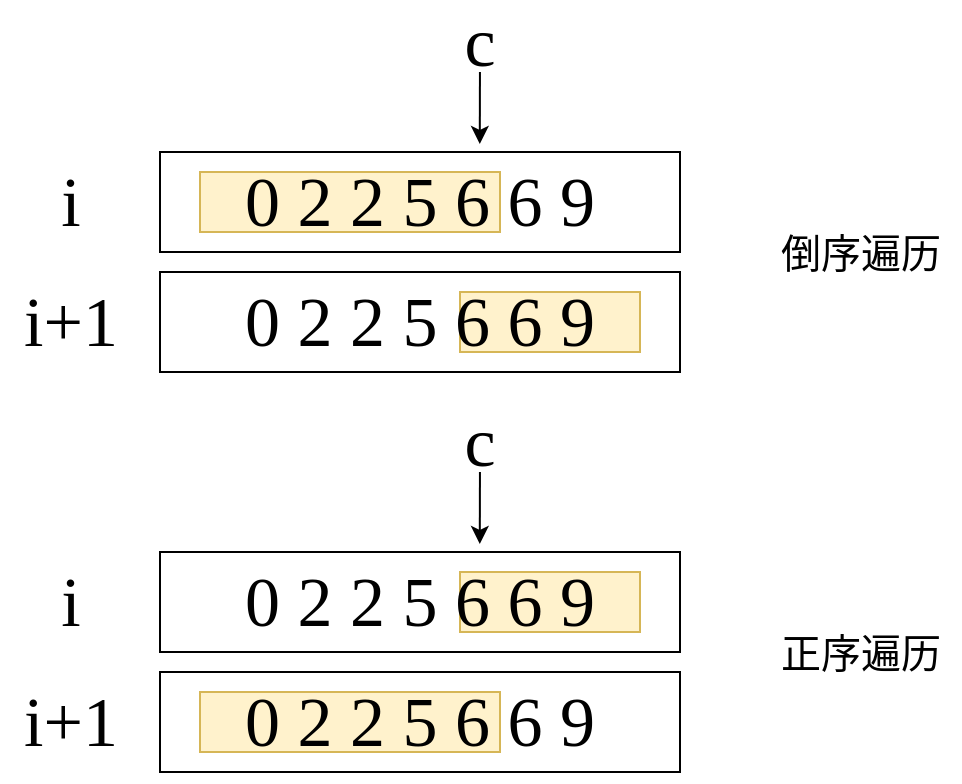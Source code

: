 <mxfile version="22.0.3" type="device">
  <diagram name="Page-1" id="BKqcrxm5JFJFUVGPcL-i">
    <mxGraphModel dx="1038" dy="770" grid="1" gridSize="10" guides="1" tooltips="1" connect="1" arrows="1" fold="1" page="1" pageScale="1" pageWidth="850" pageHeight="1100" math="0" shadow="0">
      <root>
        <mxCell id="0" />
        <mxCell id="1" parent="0" />
        <mxCell id="s_5SZ4UCxDmVHGCMa6Cb-7" value="" style="rounded=0;whiteSpace=wrap;html=1;fillColor=#fff2cc;strokeColor=#d6b656;" vertex="1" parent="1">
          <mxGeometry x="300" y="210" width="150" height="30" as="geometry" />
        </mxCell>
        <mxCell id="s_5SZ4UCxDmVHGCMa6Cb-3" value="i" style="text;html=1;align=center;verticalAlign=middle;resizable=0;points=[];autosize=1;strokeColor=none;fillColor=none;fontFamily=Comic Sans MS;fontSize=35;" vertex="1" parent="1">
          <mxGeometry x="220" y="195" width="30" height="60" as="geometry" />
        </mxCell>
        <mxCell id="s_5SZ4UCxDmVHGCMa6Cb-4" value="i+1" style="text;html=1;align=center;verticalAlign=middle;resizable=0;points=[];autosize=1;strokeColor=none;fillColor=none;fontFamily=Comic Sans MS;fontSize=35;" vertex="1" parent="1">
          <mxGeometry x="200" y="255" width="70" height="60" as="geometry" />
        </mxCell>
        <mxCell id="s_5SZ4UCxDmVHGCMa6Cb-5" value="c" style="text;html=1;strokeColor=none;fillColor=none;align=center;verticalAlign=middle;whiteSpace=wrap;rounded=0;fontSize=35;fontFamily=Comic Sans MS;" vertex="1" parent="1">
          <mxGeometry x="410" y="130" width="60" height="30" as="geometry" />
        </mxCell>
        <mxCell id="s_5SZ4UCxDmVHGCMa6Cb-6" value="" style="endArrow=classic;html=1;rounded=0;entryX=0.615;entryY=-0.08;entryDx=0;entryDy=0;entryPerimeter=0;" edge="1" parent="1" source="s_5SZ4UCxDmVHGCMa6Cb-5" target="s_5SZ4UCxDmVHGCMa6Cb-1">
          <mxGeometry width="50" height="50" relative="1" as="geometry">
            <mxPoint x="440" y="470" as="sourcePoint" />
            <mxPoint x="490" y="420" as="targetPoint" />
          </mxGeometry>
        </mxCell>
        <mxCell id="s_5SZ4UCxDmVHGCMa6Cb-8" value="" style="rounded=0;whiteSpace=wrap;html=1;fillColor=#fff2cc;strokeColor=#d6b656;" vertex="1" parent="1">
          <mxGeometry x="430" y="270" width="90" height="30" as="geometry" />
        </mxCell>
        <mxCell id="s_5SZ4UCxDmVHGCMa6Cb-2" value="0 2 2 5 6 6 9" style="rounded=0;whiteSpace=wrap;html=1;fontFamily=Comic Sans MS;fontSize=35;fillColor=none;" vertex="1" parent="1">
          <mxGeometry x="280" y="260" width="260" height="50" as="geometry" />
        </mxCell>
        <mxCell id="s_5SZ4UCxDmVHGCMa6Cb-1" value="0 2 2 5 6 6 9" style="rounded=0;whiteSpace=wrap;html=1;fontFamily=Comic Sans MS;fontSize=35;fillColor=none;" vertex="1" parent="1">
          <mxGeometry x="280" y="200" width="260" height="50" as="geometry" />
        </mxCell>
        <mxCell id="s_5SZ4UCxDmVHGCMa6Cb-9" value="" style="rounded=0;whiteSpace=wrap;html=1;fillColor=#fff2cc;strokeColor=#d6b656;" vertex="1" parent="1">
          <mxGeometry x="300" y="470" width="150" height="30" as="geometry" />
        </mxCell>
        <mxCell id="s_5SZ4UCxDmVHGCMa6Cb-10" value="i" style="text;html=1;align=center;verticalAlign=middle;resizable=0;points=[];autosize=1;strokeColor=none;fillColor=none;fontFamily=Comic Sans MS;fontSize=35;" vertex="1" parent="1">
          <mxGeometry x="220" y="395" width="30" height="60" as="geometry" />
        </mxCell>
        <mxCell id="s_5SZ4UCxDmVHGCMa6Cb-11" value="i+1" style="text;html=1;align=center;verticalAlign=middle;resizable=0;points=[];autosize=1;strokeColor=none;fillColor=none;fontFamily=Comic Sans MS;fontSize=35;" vertex="1" parent="1">
          <mxGeometry x="200" y="455" width="70" height="60" as="geometry" />
        </mxCell>
        <mxCell id="s_5SZ4UCxDmVHGCMa6Cb-12" value="c" style="text;html=1;strokeColor=none;fillColor=none;align=center;verticalAlign=middle;whiteSpace=wrap;rounded=0;fontSize=35;fontFamily=Comic Sans MS;" vertex="1" parent="1">
          <mxGeometry x="410" y="330" width="60" height="30" as="geometry" />
        </mxCell>
        <mxCell id="s_5SZ4UCxDmVHGCMa6Cb-13" value="" style="endArrow=classic;html=1;rounded=0;entryX=0.615;entryY=-0.08;entryDx=0;entryDy=0;entryPerimeter=0;" edge="1" parent="1" source="s_5SZ4UCxDmVHGCMa6Cb-12" target="s_5SZ4UCxDmVHGCMa6Cb-16">
          <mxGeometry width="50" height="50" relative="1" as="geometry">
            <mxPoint x="440" y="670" as="sourcePoint" />
            <mxPoint x="490" y="620" as="targetPoint" />
          </mxGeometry>
        </mxCell>
        <mxCell id="s_5SZ4UCxDmVHGCMa6Cb-14" value="" style="rounded=0;whiteSpace=wrap;html=1;fillColor=#fff2cc;strokeColor=#d6b656;" vertex="1" parent="1">
          <mxGeometry x="430" y="410" width="90" height="30" as="geometry" />
        </mxCell>
        <mxCell id="s_5SZ4UCxDmVHGCMa6Cb-15" value="0 2 2 5 6 6 9" style="rounded=0;whiteSpace=wrap;html=1;fontFamily=Comic Sans MS;fontSize=35;fillColor=none;" vertex="1" parent="1">
          <mxGeometry x="280" y="460" width="260" height="50" as="geometry" />
        </mxCell>
        <mxCell id="s_5SZ4UCxDmVHGCMa6Cb-16" value="0 2 2 5 6 6 9" style="rounded=0;whiteSpace=wrap;html=1;fontFamily=Comic Sans MS;fontSize=35;fillColor=none;" vertex="1" parent="1">
          <mxGeometry x="280" y="400" width="260" height="50" as="geometry" />
        </mxCell>
        <mxCell id="s_5SZ4UCxDmVHGCMa6Cb-17" value="倒序遍历" style="text;html=1;align=center;verticalAlign=middle;resizable=0;points=[];autosize=1;strokeColor=none;fillColor=none;fontFamily=Comic Sans MS;fontSize=20;" vertex="1" parent="1">
          <mxGeometry x="580" y="230" width="100" height="40" as="geometry" />
        </mxCell>
        <mxCell id="s_5SZ4UCxDmVHGCMa6Cb-18" value="正序遍历" style="text;html=1;align=center;verticalAlign=middle;resizable=0;points=[];autosize=1;strokeColor=none;fillColor=none;fontFamily=Comic Sans MS;fontSize=20;" vertex="1" parent="1">
          <mxGeometry x="580" y="430" width="100" height="40" as="geometry" />
        </mxCell>
      </root>
    </mxGraphModel>
  </diagram>
</mxfile>

